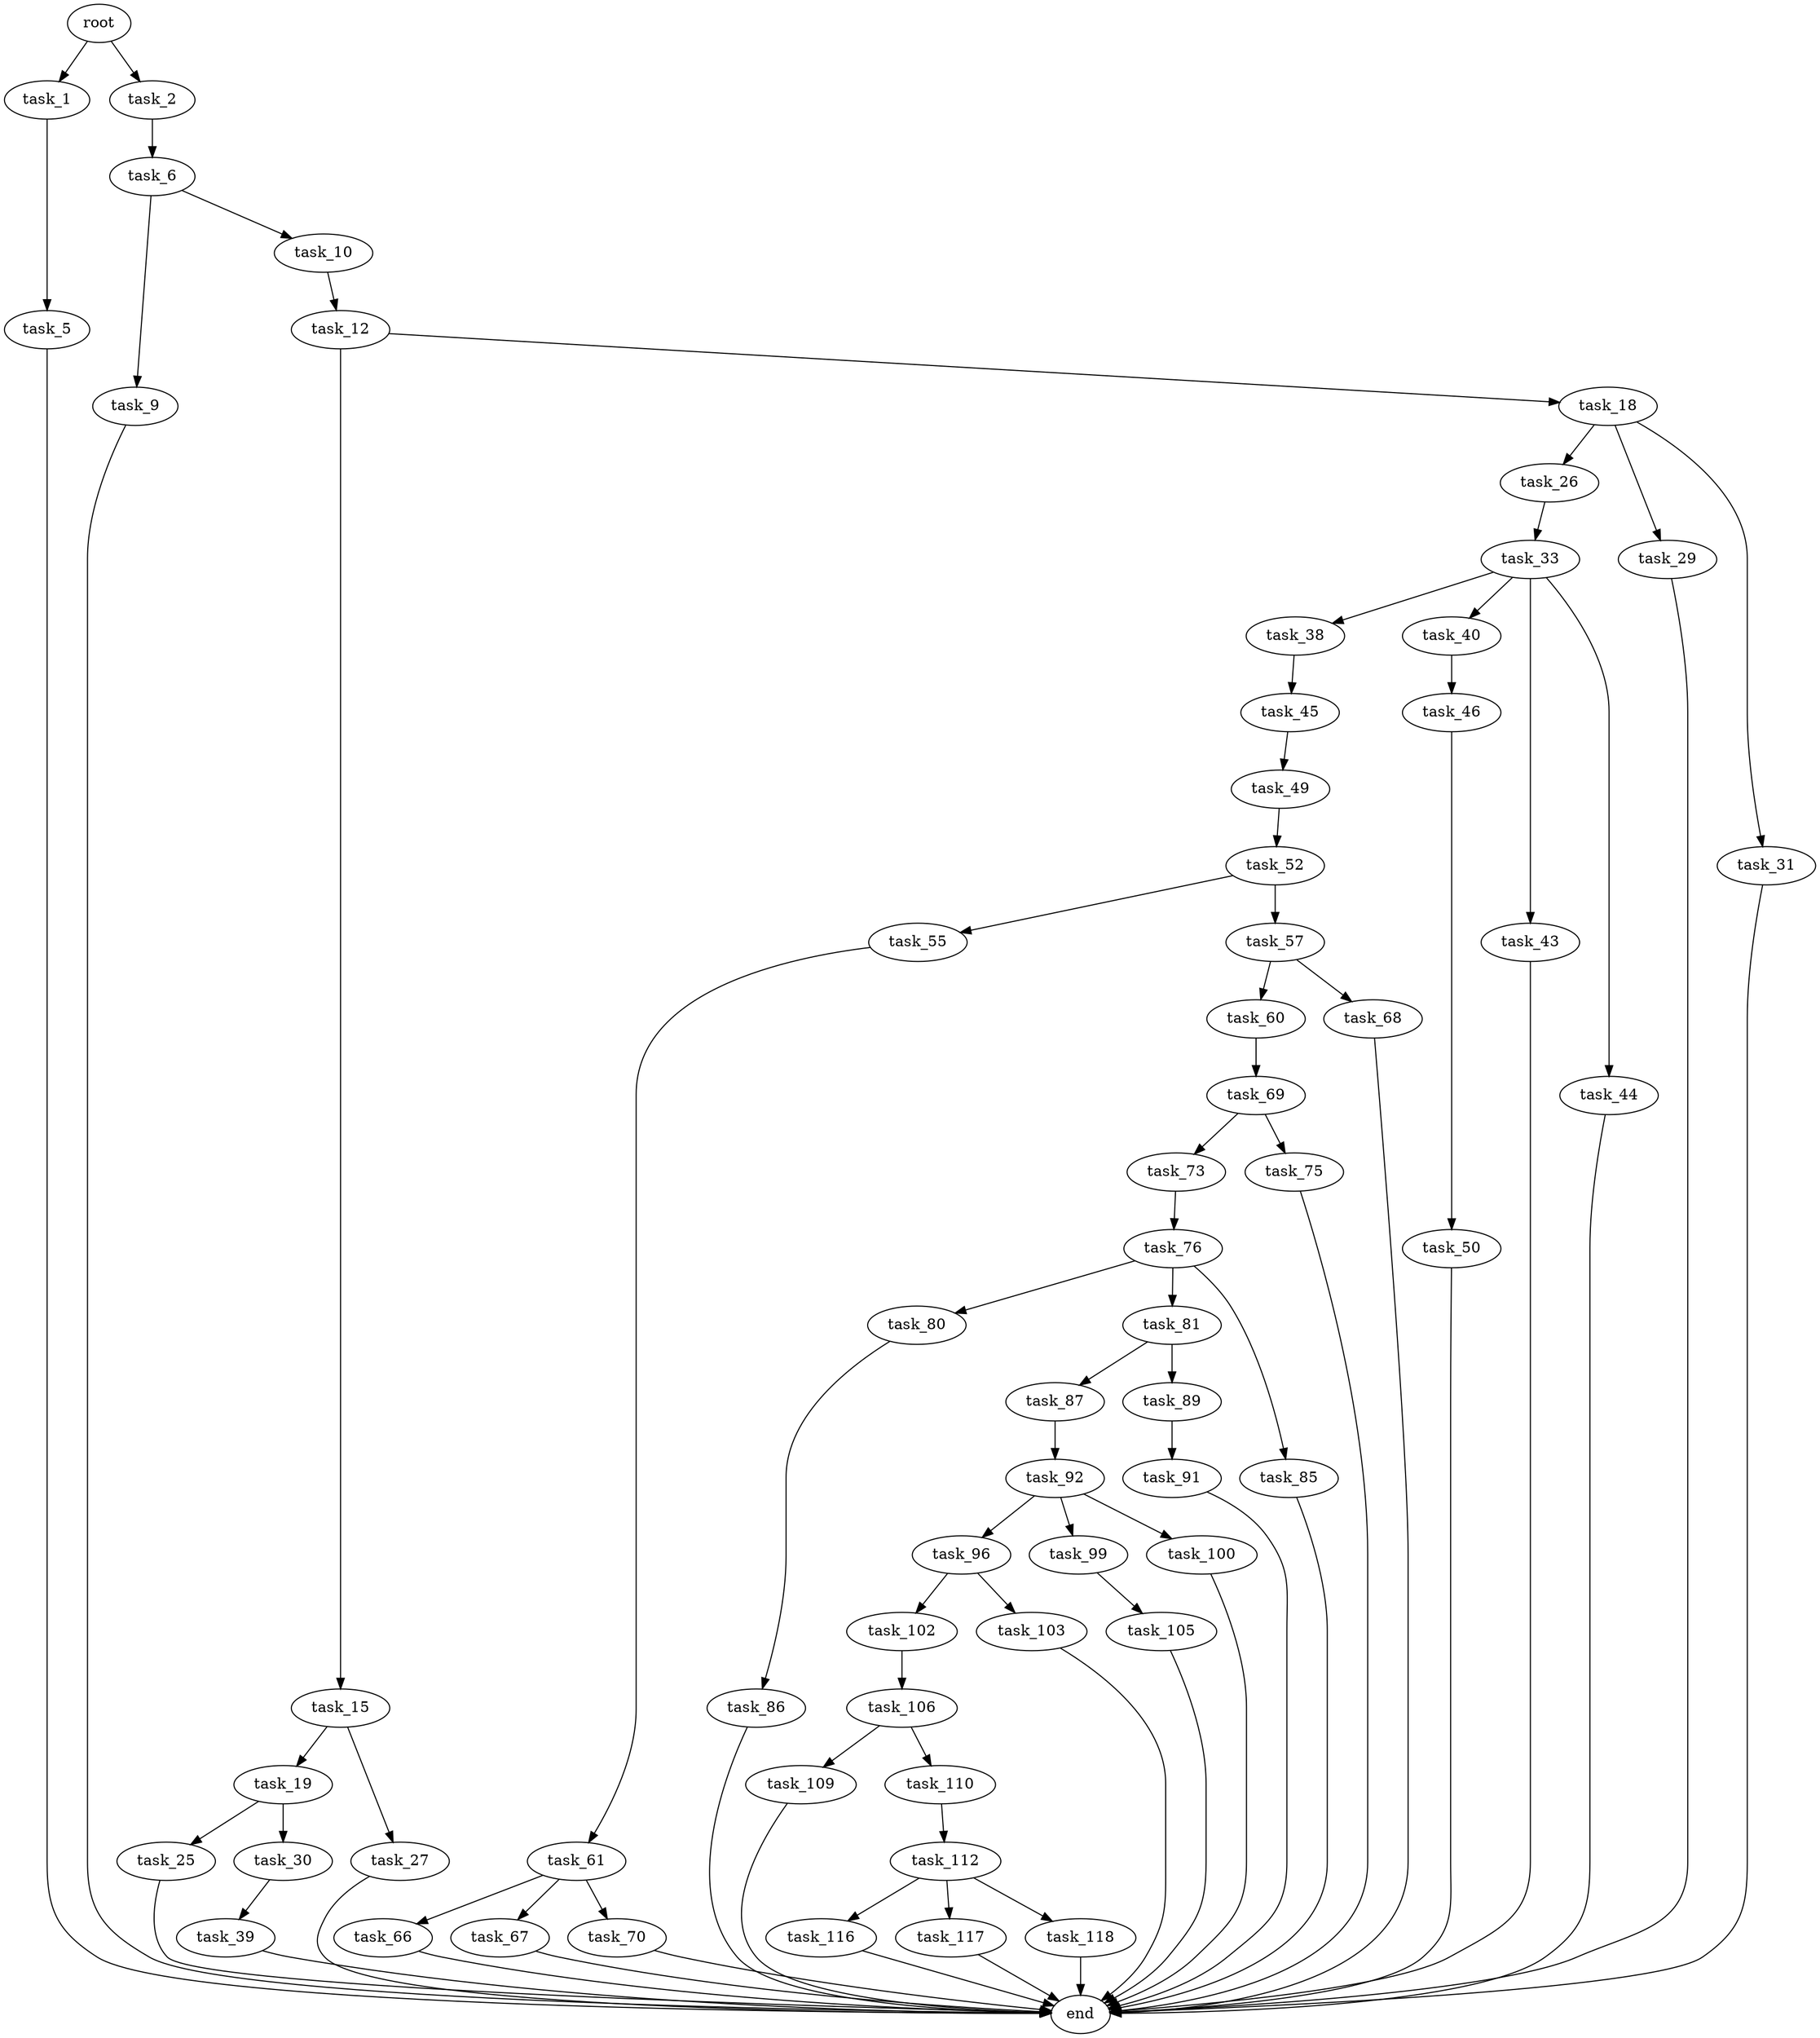 digraph G {
  root [size="0.000000"];
  task_1 [size="29340560482.000000"];
  task_2 [size="1073741824000.000000"];
  task_5 [size="13687994835.000000"];
  task_6 [size="46642820827.000000"];
  task_9 [size="51978216863.000000"];
  task_10 [size="1022343628261.000000"];
  task_12 [size="9559990490.000000"];
  task_15 [size="24417519699.000000"];
  task_18 [size="782757789696.000000"];
  task_19 [size="578937860468.000000"];
  task_25 [size="782757789696.000000"];
  task_26 [size="11328228229.000000"];
  task_27 [size="256706483401.000000"];
  task_29 [size="33802489818.000000"];
  task_30 [size="4334903643.000000"];
  task_31 [size="342271224900.000000"];
  task_33 [size="231928233984.000000"];
  task_38 [size="8589934592.000000"];
  task_39 [size="231928233984.000000"];
  task_40 [size="540865935692.000000"];
  task_43 [size="401643261758.000000"];
  task_44 [size="68719476736.000000"];
  task_45 [size="231928233984.000000"];
  task_46 [size="228841203307.000000"];
  task_49 [size="591825594484.000000"];
  task_50 [size="368293445632.000000"];
  task_52 [size="28991029248.000000"];
  task_55 [size="16772660263.000000"];
  task_57 [size="242915707880.000000"];
  task_60 [size="549755813888.000000"];
  task_61 [size="112186328162.000000"];
  task_66 [size="10670458793.000000"];
  task_67 [size="50372662373.000000"];
  task_68 [size="358027045802.000000"];
  task_69 [size="134217728000.000000"];
  task_70 [size="16974164384.000000"];
  task_73 [size="3137153127.000000"];
  task_75 [size="68719476736.000000"];
  task_76 [size="743593868380.000000"];
  task_80 [size="969899721446.000000"];
  task_81 [size="1073741824000.000000"];
  task_85 [size="28991029248.000000"];
  task_86 [size="1030695553730.000000"];
  task_87 [size="43333172146.000000"];
  task_89 [size="68719476736.000000"];
  task_91 [size="549755813888.000000"];
  task_92 [size="2071974180.000000"];
  task_96 [size="78119653855.000000"];
  task_99 [size="14575837730.000000"];
  task_100 [size="48954346102.000000"];
  task_102 [size="782757789696.000000"];
  task_103 [size="545853564516.000000"];
  task_105 [size="3229263932.000000"];
  task_106 [size="42448198847.000000"];
  task_109 [size="578187111943.000000"];
  task_110 [size="535632266395.000000"];
  task_112 [size="2818221694.000000"];
  task_116 [size="831306425.000000"];
  task_117 [size="29292954152.000000"];
  task_118 [size="11952227688.000000"];
  end [size="0.000000"];

  root -> task_1 [size="1.000000"];
  root -> task_2 [size="1.000000"];
  task_1 -> task_5 [size="838860800.000000"];
  task_2 -> task_6 [size="838860800.000000"];
  task_5 -> end [size="1.000000"];
  task_6 -> task_9 [size="75497472.000000"];
  task_6 -> task_10 [size="75497472.000000"];
  task_9 -> end [size="1.000000"];
  task_10 -> task_12 [size="679477248.000000"];
  task_12 -> task_15 [size="301989888.000000"];
  task_12 -> task_18 [size="301989888.000000"];
  task_15 -> task_19 [size="536870912.000000"];
  task_15 -> task_27 [size="536870912.000000"];
  task_18 -> task_26 [size="679477248.000000"];
  task_18 -> task_29 [size="679477248.000000"];
  task_18 -> task_31 [size="679477248.000000"];
  task_19 -> task_25 [size="411041792.000000"];
  task_19 -> task_30 [size="411041792.000000"];
  task_25 -> end [size="1.000000"];
  task_26 -> task_33 [size="411041792.000000"];
  task_27 -> end [size="1.000000"];
  task_29 -> end [size="1.000000"];
  task_30 -> task_39 [size="209715200.000000"];
  task_31 -> end [size="1.000000"];
  task_33 -> task_38 [size="301989888.000000"];
  task_33 -> task_40 [size="301989888.000000"];
  task_33 -> task_43 [size="301989888.000000"];
  task_33 -> task_44 [size="301989888.000000"];
  task_38 -> task_45 [size="33554432.000000"];
  task_39 -> end [size="1.000000"];
  task_40 -> task_46 [size="679477248.000000"];
  task_43 -> end [size="1.000000"];
  task_44 -> end [size="1.000000"];
  task_45 -> task_49 [size="301989888.000000"];
  task_46 -> task_50 [size="301989888.000000"];
  task_49 -> task_52 [size="411041792.000000"];
  task_50 -> end [size="1.000000"];
  task_52 -> task_55 [size="75497472.000000"];
  task_52 -> task_57 [size="75497472.000000"];
  task_55 -> task_61 [size="301989888.000000"];
  task_57 -> task_60 [size="209715200.000000"];
  task_57 -> task_68 [size="209715200.000000"];
  task_60 -> task_69 [size="536870912.000000"];
  task_61 -> task_66 [size="301989888.000000"];
  task_61 -> task_67 [size="301989888.000000"];
  task_61 -> task_70 [size="301989888.000000"];
  task_66 -> end [size="1.000000"];
  task_67 -> end [size="1.000000"];
  task_68 -> end [size="1.000000"];
  task_69 -> task_73 [size="209715200.000000"];
  task_69 -> task_75 [size="209715200.000000"];
  task_70 -> end [size="1.000000"];
  task_73 -> task_76 [size="301989888.000000"];
  task_75 -> end [size="1.000000"];
  task_76 -> task_80 [size="679477248.000000"];
  task_76 -> task_81 [size="679477248.000000"];
  task_76 -> task_85 [size="679477248.000000"];
  task_80 -> task_86 [size="679477248.000000"];
  task_81 -> task_87 [size="838860800.000000"];
  task_81 -> task_89 [size="838860800.000000"];
  task_85 -> end [size="1.000000"];
  task_86 -> end [size="1.000000"];
  task_87 -> task_92 [size="33554432.000000"];
  task_89 -> task_91 [size="134217728.000000"];
  task_91 -> end [size="1.000000"];
  task_92 -> task_96 [size="33554432.000000"];
  task_92 -> task_99 [size="33554432.000000"];
  task_92 -> task_100 [size="33554432.000000"];
  task_96 -> task_102 [size="134217728.000000"];
  task_96 -> task_103 [size="134217728.000000"];
  task_99 -> task_105 [size="536870912.000000"];
  task_100 -> end [size="1.000000"];
  task_102 -> task_106 [size="679477248.000000"];
  task_103 -> end [size="1.000000"];
  task_105 -> end [size="1.000000"];
  task_106 -> task_109 [size="679477248.000000"];
  task_106 -> task_110 [size="679477248.000000"];
  task_109 -> end [size="1.000000"];
  task_110 -> task_112 [size="679477248.000000"];
  task_112 -> task_116 [size="209715200.000000"];
  task_112 -> task_117 [size="209715200.000000"];
  task_112 -> task_118 [size="209715200.000000"];
  task_116 -> end [size="1.000000"];
  task_117 -> end [size="1.000000"];
  task_118 -> end [size="1.000000"];
}

